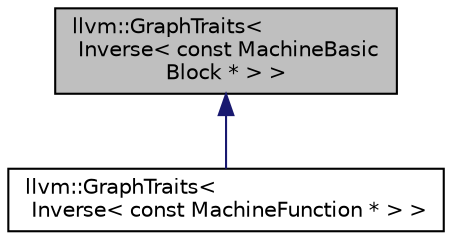 digraph "llvm::GraphTraits&lt; Inverse&lt; const MachineBasicBlock * &gt; &gt;"
{
 // LATEX_PDF_SIZE
  bgcolor="transparent";
  edge [fontname="Helvetica",fontsize="10",labelfontname="Helvetica",labelfontsize="10"];
  node [fontname="Helvetica",fontsize="10",shape="box"];
  Node1 [label="llvm::GraphTraits\<\l Inverse\< const MachineBasic\lBlock * \> \>",height=0.2,width=0.4,color="black", fillcolor="grey75", style="filled", fontcolor="black",tooltip=" "];
  Node1 -> Node2 [dir="back",color="midnightblue",fontsize="10",style="solid",fontname="Helvetica"];
  Node2 [label="llvm::GraphTraits\<\l Inverse\< const MachineFunction * \> \>",height=0.2,width=0.4,color="black",URL="$structllvm_1_1GraphTraits_3_01Inverse_3_01const_01MachineFunction_01_5_01_4_01_4.html",tooltip=" "];
}
